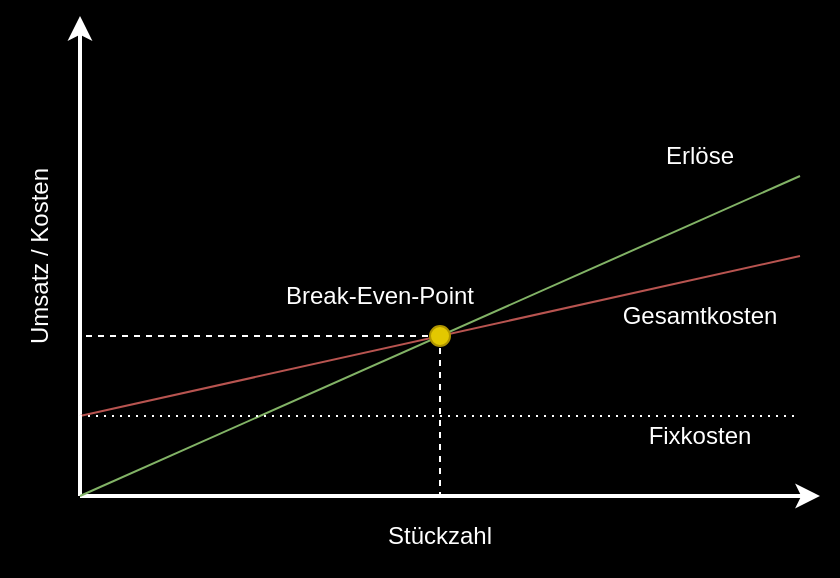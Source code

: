 <mxfile compressed="false" version="14.1.8" type="device">
  <diagram id="SoeHlSf68JzLdMffNVDB" name="Seite-1">
    <mxGraphModel dx="769" dy="484" grid="1" gridSize="10" guides="1" tooltips="1" connect="1" arrows="1" fold="1" page="1" pageScale="1" pageWidth="827" pageHeight="1169" background="#000000" math="0" shadow="0">
      <root>
        <mxCell id="0" />
        <mxCell id="1" parent="0" />
        <mxCell id="AYSH9tTPerKbCT1tQgee-6" value="" style="endArrow=none;dashed=1;html=1;strokeWidth=1;strokeColor=#FFFFFF;" parent="1" edge="1">
          <mxGeometry width="50" height="50" relative="1" as="geometry">
            <mxPoint x="260" y="200" as="sourcePoint" />
            <mxPoint x="79.048" y="200" as="targetPoint" />
          </mxGeometry>
        </mxCell>
        <mxCell id="AYSH9tTPerKbCT1tQgee-7" value="" style="endArrow=none;dashed=1;html=1;strokeWidth=1;strokeColor=#FFFFFF;" parent="1" edge="1">
          <mxGeometry width="50" height="50" relative="1" as="geometry">
            <mxPoint x="260" y="200" as="sourcePoint" />
            <mxPoint x="260" y="280" as="targetPoint" />
          </mxGeometry>
        </mxCell>
        <mxCell id="AYSH9tTPerKbCT1tQgee-1" value="" style="endArrow=classic;html=1;strokeWidth=2;strokeColor=#FFFFFF;" parent="1" edge="1">
          <mxGeometry width="50" height="50" relative="1" as="geometry">
            <mxPoint x="80" y="280" as="sourcePoint" />
            <mxPoint x="80" y="40" as="targetPoint" />
          </mxGeometry>
        </mxCell>
        <mxCell id="AYSH9tTPerKbCT1tQgee-2" value="" style="endArrow=classic;html=1;strokeWidth=2;strokeColor=#FFFFFF;" parent="1" edge="1">
          <mxGeometry width="50" height="50" relative="1" as="geometry">
            <mxPoint x="80" y="280" as="sourcePoint" />
            <mxPoint x="450" y="280" as="targetPoint" />
          </mxGeometry>
        </mxCell>
        <mxCell id="AYSH9tTPerKbCT1tQgee-4" value="" style="endArrow=none;html=1;strokeWidth=1;fillColor=#f8cecc;strokeColor=#b85450;" parent="1" edge="1">
          <mxGeometry width="50" height="50" relative="1" as="geometry">
            <mxPoint x="80" y="240" as="sourcePoint" />
            <mxPoint x="440" y="160" as="targetPoint" />
          </mxGeometry>
        </mxCell>
        <mxCell id="AYSH9tTPerKbCT1tQgee-5" value="" style="endArrow=none;html=1;strokeWidth=1;fillColor=#d5e8d4;strokeColor=#82b366;" parent="1" edge="1">
          <mxGeometry width="50" height="50" relative="1" as="geometry">
            <mxPoint x="80" y="280" as="sourcePoint" />
            <mxPoint x="440" y="120" as="targetPoint" />
          </mxGeometry>
        </mxCell>
        <mxCell id="AYSH9tTPerKbCT1tQgee-8" value="" style="endArrow=none;dashed=1;html=1;dashPattern=1 3;strokeWidth=1;strokeColor=#FFFFFF;" parent="1" edge="1">
          <mxGeometry width="50" height="50" relative="1" as="geometry">
            <mxPoint x="80" y="240" as="sourcePoint" />
            <mxPoint x="440" y="240" as="targetPoint" />
          </mxGeometry>
        </mxCell>
        <mxCell id="AYSH9tTPerKbCT1tQgee-9" value="" style="ellipse;whiteSpace=wrap;html=1;aspect=fixed;fillColor=#e3c800;strokeColor=#B09500;fontColor=#ffffff;" parent="1" vertex="1">
          <mxGeometry x="255" y="195" width="10" height="10" as="geometry" />
        </mxCell>
        <mxCell id="AYSH9tTPerKbCT1tQgee-10" value="Break-Even-Point" style="text;html=1;strokeColor=none;fillColor=none;align=center;verticalAlign=middle;whiteSpace=wrap;rounded=0;dashed=1;dashPattern=1 1;fontColor=#FFFFFF;" parent="1" vertex="1">
          <mxGeometry x="180" y="170" width="100" height="20" as="geometry" />
        </mxCell>
        <mxCell id="AYSH9tTPerKbCT1tQgee-11" value="Erlöse" style="text;html=1;strokeColor=none;fillColor=none;align=center;verticalAlign=middle;whiteSpace=wrap;rounded=0;dashed=1;dashPattern=1 1;fontColor=#FFFFFF;" parent="1" vertex="1">
          <mxGeometry x="340" y="100" width="100" height="20" as="geometry" />
        </mxCell>
        <mxCell id="AYSH9tTPerKbCT1tQgee-12" value="Gesamtkosten" style="text;html=1;strokeColor=none;fillColor=none;align=center;verticalAlign=middle;whiteSpace=wrap;rounded=0;dashed=1;dashPattern=1 1;fontColor=#FFFFFF;" parent="1" vertex="1">
          <mxGeometry x="340" y="180" width="100" height="20" as="geometry" />
        </mxCell>
        <mxCell id="AYSH9tTPerKbCT1tQgee-13" value="Fixkosten" style="text;html=1;strokeColor=none;fillColor=none;align=center;verticalAlign=middle;whiteSpace=wrap;rounded=0;dashed=1;dashPattern=1 1;fontColor=#FFFFFF;" parent="1" vertex="1">
          <mxGeometry x="340" y="240" width="100" height="20" as="geometry" />
        </mxCell>
        <mxCell id="2k4TswzEmgtIIkY92kjc-1" value="Stückzahl" style="text;html=1;strokeColor=none;fillColor=none;align=center;verticalAlign=middle;whiteSpace=wrap;rounded=0;fontColor=#FFFFFF;" vertex="1" parent="1">
          <mxGeometry x="80" y="280" width="360" height="40" as="geometry" />
        </mxCell>
        <mxCell id="2k4TswzEmgtIIkY92kjc-2" value="Umsatz / Kosten" style="text;html=1;strokeColor=none;fillColor=none;align=center;verticalAlign=middle;whiteSpace=wrap;rounded=0;fontColor=#FFFFFF;horizontal=0;" vertex="1" parent="1">
          <mxGeometry x="40" y="40" width="40" height="240" as="geometry" />
        </mxCell>
      </root>
    </mxGraphModel>
  </diagram>
</mxfile>
